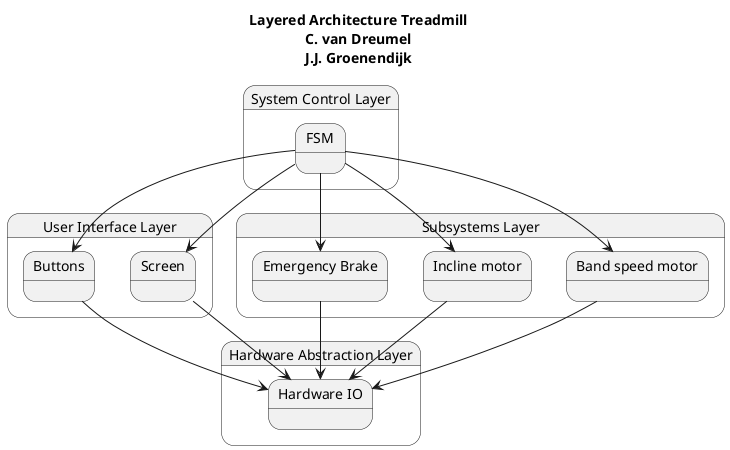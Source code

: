 @startuml
title Layered Architecture Treadmill\nC. van Dreumel\nJ.J. Groenendijk

state "User Interface Layer" as UI {
  state Screen
  state Buttons
}

state "System Control Layer" as SCL {
  state FSM
}

state "Subsystems Layer" as SL {
  state "Band speed motor" as SL_BSM
  state "Incline motor" as SL_IM
  state "Emergency Brake" as SL_EB
}

state "Hardware Abstraction Layer" as HAL {
  state "Hardware IO" as HWIO
}

FSM --> SL_BSM
FSM --> SL_IM
FSM --> SL_EB
FSM --> Screen
FSM --> Buttons

SL_BSM --> HWIO
SL_IM --> HWIO
SL_EB --> HWIO

Screen --> HWIO
Buttons --> HWIO

@enduml
